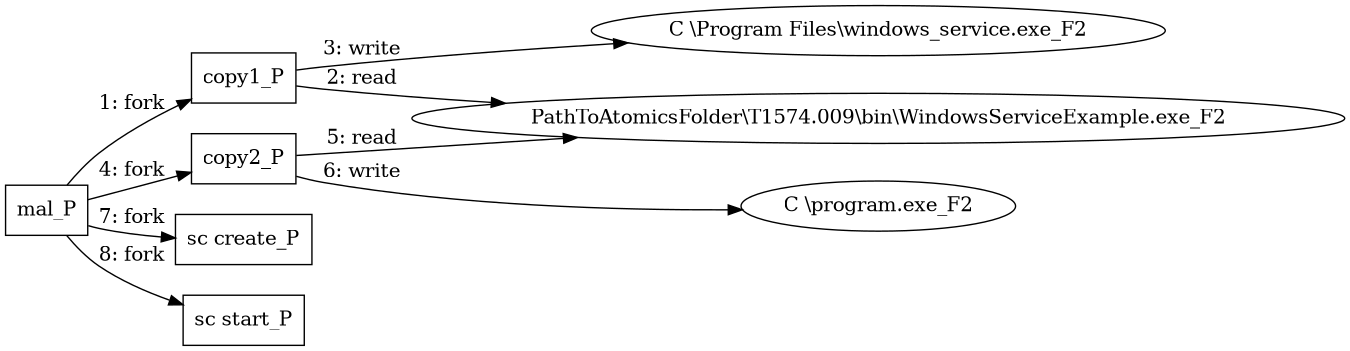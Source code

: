 digraph "T1574.009" {
rankdir="LR"
size="9"
fixedsize="false"
splines="true"
nodesep=0.3
ranksep=0
fontsize=10
overlap="scalexy"
engine= "neato"
	"mal_P" [node_type=Process shape=box]
	"copy1_P" [node_type=Process shape=box]
	"copy2_P" [node_type=Process shape=box]
	"sc create_P" [node_type=Process shape=box]
	"sc start_P" [node_type=Process shape=box]
	"PathToAtomicsFolder\\T1574.009\\bin\\WindowsServiceExample.exe_F2" [node_type=File shape=ellipse]
	"C \\Program Files\\windows_service.exe_F2" [node_type=File shape=ellipse]
	"C \\program.exe_F2" [node_type=File shape=ellipse]
	"mal_P" -> "copy1_P" [label="1: fork"]
	"copy1_P" -> "PathToAtomicsFolder\\T1574.009\\bin\\WindowsServiceExample.exe_F2" [label="2: read"]
	"copy1_P" -> "C \\Program Files\\windows_service.exe_F2" [label="3: write"]
	"mal_P" -> "copy2_P" [label="4: fork"]
	"copy2_P" -> "PathToAtomicsFolder\\T1574.009\\bin\\WindowsServiceExample.exe_F2" [label="5: read"]
	"copy2_P" -> "C \\program.exe_F2" [label="6: write"]
	"mal_P" -> "sc create_P" [label="7: fork"]
	"mal_P" -> "sc start_P" [label="8: fork"]
}
